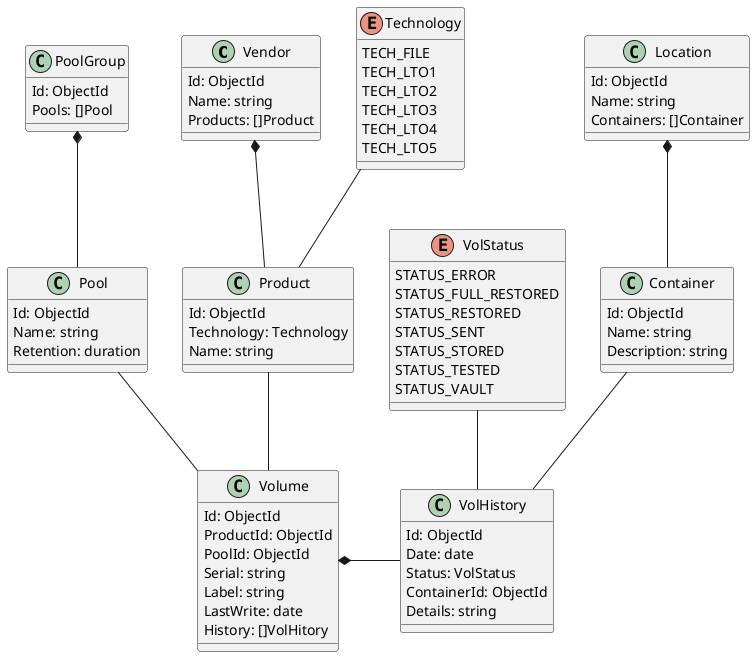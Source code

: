 @startuml

' vendors
Vendor *-- Product
Product -up- Technology

' poolgroup
PoolGroup *-- Pool

' locations
Location *-- Container

' volumes
Volume *-right- VolHistory
Volume -up- Product
Volume -up- Pool
VolHistory -up- Container
VolHistory -up- VolStatus

enum Technology {
	TECH_FILE
	TECH_LTO1
	TECH_LTO2
	TECH_LTO3
	TECH_LTO4
	TECH_LTO5
}

enum VolStatus {
	STATUS_ERROR
	STATUS_FULL_RESTORED
	STATUS_RESTORED
	STATUS_SENT
	STATUS_STORED
	STATUS_TESTED
	STATUS_VAULT
}

class Vendor {
	Id: ObjectId
	Name: string
	Products: []Product
}

class Product {
	Id: ObjectId
	Technology: Technology
	Name: string
}

class PoolGroup {
	Id: ObjectId
	Pools: []Pool
}

class Pool {
	Id: ObjectId
	Name: string
	Retention: duration
}

class Location {
	Id: ObjectId
	Name: string
	Containers: []Container
}

class Container {
	Id: ObjectId
	Name: string
	Description: string
}

class Volume {
	Id: ObjectId
	ProductId: ObjectId
	PoolId: ObjectId
	Serial: string
	Label: string
	LastWrite: date
	History: []VolHitory
}

class VolHistory {
	Id: ObjectId
	Date: date
	Status: VolStatus
	ContainerId: ObjectId
	Details: string
}

@enduml
